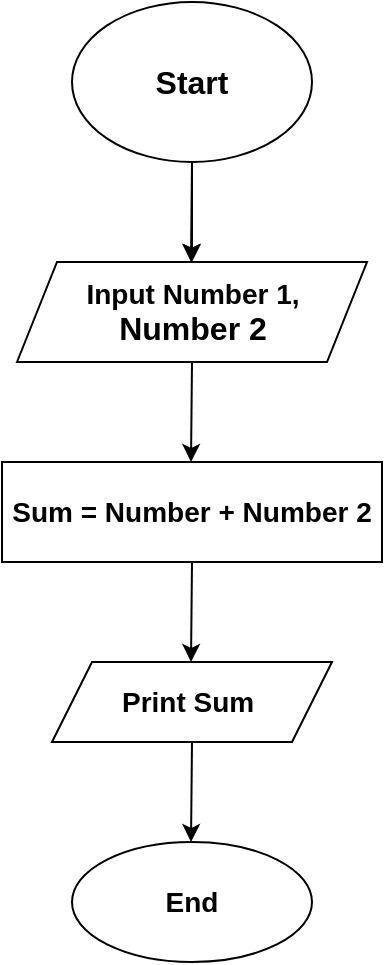 <mxfile version="23.1.5" type="device">
  <diagram name="Page-1" id="gNtasHY-tQZWgQRLG3xL">
    <mxGraphModel dx="864" dy="516" grid="1" gridSize="10" guides="1" tooltips="1" connect="1" arrows="1" fold="1" page="1" pageScale="1" pageWidth="1390" pageHeight="980" math="0" shadow="0">
      <root>
        <mxCell id="0" />
        <mxCell id="1" parent="0" />
        <mxCell id="ZAdMR3F9Tmpy0eNwycCo-5" value="" style="edgeStyle=orthogonalEdgeStyle;rounded=0;orthogonalLoop=1;jettySize=auto;html=1;" parent="1" source="ZAdMR3F9Tmpy0eNwycCo-1" target="ZAdMR3F9Tmpy0eNwycCo-3" edge="1">
          <mxGeometry relative="1" as="geometry" />
        </mxCell>
        <mxCell id="ZAdMR3F9Tmpy0eNwycCo-1" value="&lt;font size=&quot;3&quot;&gt;&lt;b&gt;Start&lt;/b&gt;&lt;/font&gt;" style="ellipse;whiteSpace=wrap;html=1;" parent="1" vertex="1">
          <mxGeometry x="420" y="30" width="120" height="80" as="geometry" />
        </mxCell>
        <mxCell id="ZAdMR3F9Tmpy0eNwycCo-2" value="" style="endArrow=classic;html=1;rounded=0;" parent="1" edge="1">
          <mxGeometry width="50" height="50" relative="1" as="geometry">
            <mxPoint x="480" y="110" as="sourcePoint" />
            <mxPoint x="479.5" y="160" as="targetPoint" />
          </mxGeometry>
        </mxCell>
        <mxCell id="ZAdMR3F9Tmpy0eNwycCo-3" value="&lt;b&gt;&lt;font style=&quot;font-size: 14px;&quot;&gt;Input Number 1,&lt;/font&gt;&lt;/b&gt;&lt;div&gt;&lt;b&gt;&lt;font size=&quot;3&quot;&gt;Number 2&lt;/font&gt;&lt;/b&gt;&lt;/div&gt;" style="shape=parallelogram;perimeter=parallelogramPerimeter;whiteSpace=wrap;html=1;fixedSize=1;" parent="1" vertex="1">
          <mxGeometry x="392.5" y="160" width="175" height="50" as="geometry" />
        </mxCell>
        <mxCell id="ZAdMR3F9Tmpy0eNwycCo-6" value="" style="endArrow=classic;html=1;rounded=0;" parent="1" edge="1">
          <mxGeometry width="50" height="50" relative="1" as="geometry">
            <mxPoint x="480" y="310" as="sourcePoint" />
            <mxPoint x="479.5" y="360" as="targetPoint" />
          </mxGeometry>
        </mxCell>
        <mxCell id="ZAdMR3F9Tmpy0eNwycCo-7" value="" style="endArrow=classic;html=1;rounded=0;" parent="1" edge="1">
          <mxGeometry width="50" height="50" relative="1" as="geometry">
            <mxPoint x="480" y="400" as="sourcePoint" />
            <mxPoint x="479.5" y="450" as="targetPoint" />
          </mxGeometry>
        </mxCell>
        <mxCell id="ZAdMR3F9Tmpy0eNwycCo-8" value="" style="endArrow=classic;html=1;rounded=0;" parent="1" edge="1">
          <mxGeometry width="50" height="50" relative="1" as="geometry">
            <mxPoint x="480" y="210" as="sourcePoint" />
            <mxPoint x="479.5" y="260" as="targetPoint" />
          </mxGeometry>
        </mxCell>
        <mxCell id="ZAdMR3F9Tmpy0eNwycCo-9" value="&lt;b&gt;&lt;font style=&quot;font-size: 14px;&quot;&gt;Sum = Number + Number 2&lt;/font&gt;&lt;/b&gt;" style="rounded=0;whiteSpace=wrap;html=1;" parent="1" vertex="1">
          <mxGeometry x="385" y="260" width="190" height="50" as="geometry" />
        </mxCell>
        <mxCell id="ZAdMR3F9Tmpy0eNwycCo-10" value="&lt;b&gt;&lt;font style=&quot;font-size: 14px;&quot;&gt;Print Sum&amp;nbsp;&lt;/font&gt;&lt;/b&gt;" style="shape=parallelogram;perimeter=parallelogramPerimeter;whiteSpace=wrap;html=1;fixedSize=1;" parent="1" vertex="1">
          <mxGeometry x="410" y="360" width="140" height="40" as="geometry" />
        </mxCell>
        <mxCell id="ZAdMR3F9Tmpy0eNwycCo-11" value="&lt;b&gt;&lt;font style=&quot;font-size: 14px;&quot;&gt;End&lt;/font&gt;&lt;/b&gt;" style="ellipse;whiteSpace=wrap;html=1;" parent="1" vertex="1">
          <mxGeometry x="420" y="450" width="120" height="60" as="geometry" />
        </mxCell>
      </root>
    </mxGraphModel>
  </diagram>
</mxfile>
